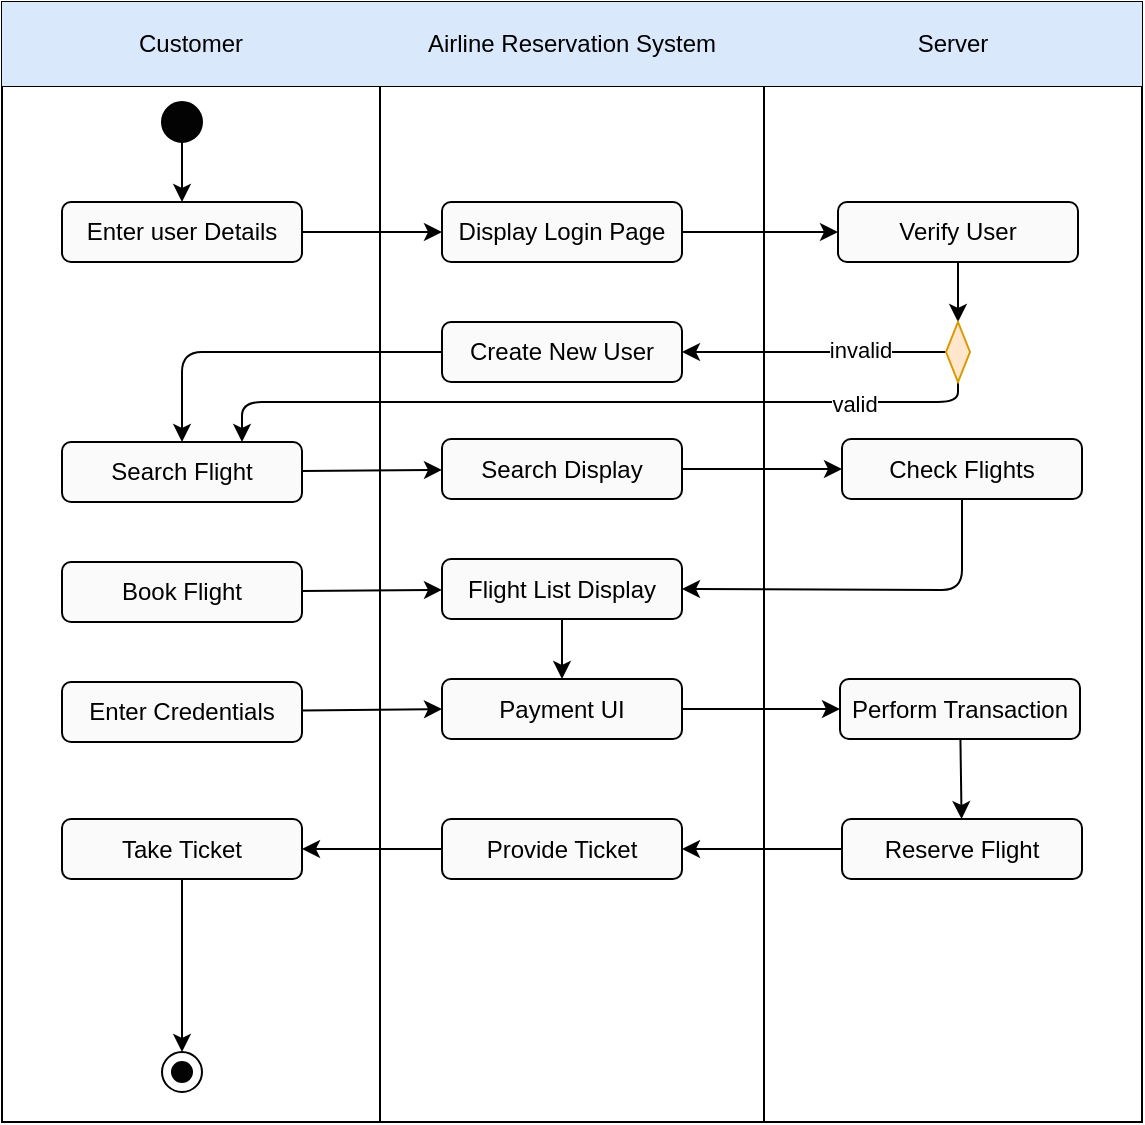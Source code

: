 <mxfile>
    <diagram id="-pkkqiuKd9j2AQFEiCnK" name="Page-1">
        <mxGraphModel dx="485" dy="388" grid="1" gridSize="10" guides="1" tooltips="1" connect="1" arrows="1" fold="1" page="1" pageScale="1" pageWidth="850" pageHeight="1100" math="0" shadow="0">
            <root>
                <mxCell id="0"/>
                <mxCell id="1" parent="0"/>
                <mxCell id="2" value="" style="shape=table;html=1;whiteSpace=wrap;startSize=0;container=1;collapsible=0;childLayout=tableLayout;" parent="1" vertex="1">
                    <mxGeometry x="140" y="20" width="570" height="560" as="geometry"/>
                </mxCell>
                <mxCell id="3" value="" style="shape=tableRow;horizontal=0;startSize=0;swimlaneHead=0;swimlaneBody=0;top=0;left=0;bottom=0;right=0;collapsible=0;dropTarget=0;fillColor=none;points=[[0,0.5],[1,0.5]];portConstraint=eastwest;" parent="2" vertex="1">
                    <mxGeometry width="570" height="42" as="geometry"/>
                </mxCell>
                <mxCell id="4" value="Customer" style="shape=partialRectangle;html=1;whiteSpace=wrap;connectable=0;fillColor=#dae8fc;top=0;left=0;bottom=0;right=0;overflow=hidden;strokeColor=#6c8ebf;" parent="3" vertex="1">
                    <mxGeometry width="189" height="42" as="geometry">
                        <mxRectangle width="189" height="42" as="alternateBounds"/>
                    </mxGeometry>
                </mxCell>
                <mxCell id="5" value="Airline Reservation System" style="shape=partialRectangle;html=1;whiteSpace=wrap;connectable=0;fillColor=#dae8fc;top=0;left=0;bottom=0;right=0;overflow=hidden;strokeColor=#6c8ebf;" parent="3" vertex="1">
                    <mxGeometry x="189" width="192" height="42" as="geometry">
                        <mxRectangle width="192" height="42" as="alternateBounds"/>
                    </mxGeometry>
                </mxCell>
                <mxCell id="6" value="Server" style="shape=partialRectangle;html=1;whiteSpace=wrap;connectable=0;fillColor=#dae8fc;top=0;left=0;bottom=0;right=0;overflow=hidden;strokeColor=#6c8ebf;" parent="3" vertex="1">
                    <mxGeometry x="381" width="189" height="42" as="geometry">
                        <mxRectangle width="189" height="42" as="alternateBounds"/>
                    </mxGeometry>
                </mxCell>
                <mxCell id="11" value="" style="shape=tableRow;horizontal=0;startSize=0;swimlaneHead=0;swimlaneBody=0;top=0;left=0;bottom=0;right=0;collapsible=0;dropTarget=0;fillColor=none;points=[[0,0.5],[1,0.5]];portConstraint=eastwest;" parent="2" vertex="1">
                    <mxGeometry y="42" width="570" height="518" as="geometry"/>
                </mxCell>
                <mxCell id="12" value="" style="shape=partialRectangle;html=1;whiteSpace=wrap;connectable=0;fillColor=none;top=0;left=0;bottom=0;right=0;overflow=hidden;" parent="11" vertex="1">
                    <mxGeometry width="189" height="518" as="geometry">
                        <mxRectangle width="189" height="518" as="alternateBounds"/>
                    </mxGeometry>
                </mxCell>
                <mxCell id="13" value="" style="shape=partialRectangle;html=1;whiteSpace=wrap;connectable=0;fillColor=none;top=0;left=0;bottom=0;right=0;overflow=hidden;" parent="11" vertex="1">
                    <mxGeometry x="189" width="192" height="518" as="geometry">
                        <mxRectangle width="192" height="518" as="alternateBounds"/>
                    </mxGeometry>
                </mxCell>
                <mxCell id="14" value="" style="shape=partialRectangle;html=1;whiteSpace=wrap;connectable=0;fillColor=none;top=0;left=0;bottom=0;right=0;overflow=hidden;pointerEvents=1;" parent="11" vertex="1">
                    <mxGeometry x="381" width="189" height="518" as="geometry">
                        <mxRectangle width="189" height="518" as="alternateBounds"/>
                    </mxGeometry>
                </mxCell>
                <mxCell id="40" style="edgeStyle=none;html=1;" edge="1" parent="1" source="18" target="19">
                    <mxGeometry relative="1" as="geometry"/>
                </mxCell>
                <mxCell id="18" value="" style="ellipse;whiteSpace=wrap;html=1;fillColor=#030303;" parent="1" vertex="1">
                    <mxGeometry x="220" y="70" width="20" height="20" as="geometry"/>
                </mxCell>
                <mxCell id="41" style="edgeStyle=none;html=1;" edge="1" parent="1" source="19" target="20">
                    <mxGeometry relative="1" as="geometry"/>
                </mxCell>
                <mxCell id="19" value="Enter user Details" style="whiteSpace=wrap;html=1;fillColor=#FAFAFA;rounded=1;" parent="1" vertex="1">
                    <mxGeometry x="170" y="120" width="120" height="30" as="geometry"/>
                </mxCell>
                <mxCell id="44" style="edgeStyle=none;html=1;entryX=0;entryY=0.5;entryDx=0;entryDy=0;" edge="1" parent="1" source="20" target="23">
                    <mxGeometry relative="1" as="geometry"/>
                </mxCell>
                <mxCell id="20" value="Display Login Page" style="whiteSpace=wrap;html=1;fillColor=#FAFAFA;rounded=1;" parent="1" vertex="1">
                    <mxGeometry x="360" y="120" width="120" height="30" as="geometry"/>
                </mxCell>
                <mxCell id="51" style="edgeStyle=none;html=1;" edge="1" parent="1" source="21" target="29">
                    <mxGeometry relative="1" as="geometry"/>
                </mxCell>
                <mxCell id="21" value="Search Display" style="whiteSpace=wrap;html=1;fillColor=#FAFAFA;rounded=1;" parent="1" vertex="1">
                    <mxGeometry x="360" y="238.5" width="120" height="30" as="geometry"/>
                </mxCell>
                <mxCell id="50" style="edgeStyle=none;html=1;" edge="1" parent="1" source="22" target="21">
                    <mxGeometry relative="1" as="geometry"/>
                </mxCell>
                <mxCell id="22" value="Search Flight" style="whiteSpace=wrap;html=1;fillColor=#FAFAFA;rounded=1;" parent="1" vertex="1">
                    <mxGeometry x="170" y="240" width="120" height="30" as="geometry"/>
                </mxCell>
                <mxCell id="25" style="edgeStyle=none;html=1;" edge="1" parent="1" source="23" target="24">
                    <mxGeometry relative="1" as="geometry"/>
                </mxCell>
                <mxCell id="23" value="Verify User" style="whiteSpace=wrap;html=1;fillColor=#FAFAFA;rounded=1;" vertex="1" parent="1">
                    <mxGeometry x="558" y="120" width="120" height="30" as="geometry"/>
                </mxCell>
                <mxCell id="45" style="edgeStyle=none;html=1;entryX=1;entryY=0.5;entryDx=0;entryDy=0;" edge="1" parent="1" source="24" target="28">
                    <mxGeometry relative="1" as="geometry"/>
                </mxCell>
                <mxCell id="47" value="invalid" style="edgeLabel;html=1;align=center;verticalAlign=middle;resizable=0;points=[];" vertex="1" connectable="0" parent="45">
                    <mxGeometry x="-0.489" y="-1" relative="1" as="geometry">
                        <mxPoint x="-10" as="offset"/>
                    </mxGeometry>
                </mxCell>
                <mxCell id="48" style="edgeStyle=none;html=1;entryX=0.75;entryY=0;entryDx=0;entryDy=0;" edge="1" parent="1" source="24" target="22">
                    <mxGeometry relative="1" as="geometry">
                        <Array as="points">
                            <mxPoint x="618" y="220"/>
                            <mxPoint x="260" y="220"/>
                        </Array>
                    </mxGeometry>
                </mxCell>
                <mxCell id="49" value="valid" style="edgeLabel;html=1;align=center;verticalAlign=middle;resizable=0;points=[];" vertex="1" connectable="0" parent="48">
                    <mxGeometry x="-0.67" y="1" relative="1" as="geometry">
                        <mxPoint x="2" as="offset"/>
                    </mxGeometry>
                </mxCell>
                <mxCell id="24" value="" style="rhombus;whiteSpace=wrap;html=1;fillColor=#ffe6cc;strokeColor=#d79b00;" vertex="1" parent="1">
                    <mxGeometry x="612" y="180" width="12" height="30" as="geometry"/>
                </mxCell>
                <mxCell id="46" style="edgeStyle=none;html=1;entryX=0.5;entryY=0;entryDx=0;entryDy=0;" edge="1" parent="1" source="28" target="22">
                    <mxGeometry relative="1" as="geometry">
                        <Array as="points">
                            <mxPoint x="230" y="195"/>
                        </Array>
                    </mxGeometry>
                </mxCell>
                <mxCell id="28" value="Create New User" style="whiteSpace=wrap;html=1;fillColor=#FAFAFA;rounded=1;" vertex="1" parent="1">
                    <mxGeometry x="360" y="180" width="120" height="30" as="geometry"/>
                </mxCell>
                <mxCell id="52" style="edgeStyle=none;html=1;entryX=1;entryY=0.5;entryDx=0;entryDy=0;" edge="1" parent="1" source="29" target="30">
                    <mxGeometry relative="1" as="geometry">
                        <Array as="points">
                            <mxPoint x="620" y="314"/>
                        </Array>
                    </mxGeometry>
                </mxCell>
                <mxCell id="29" value="Check Flights" style="whiteSpace=wrap;html=1;fillColor=#FAFAFA;rounded=1;" vertex="1" parent="1">
                    <mxGeometry x="560" y="238.5" width="120" height="30" as="geometry"/>
                </mxCell>
                <mxCell id="54" style="edgeStyle=none;html=1;" edge="1" parent="1" source="30" target="33">
                    <mxGeometry relative="1" as="geometry"/>
                </mxCell>
                <mxCell id="30" value="Flight List Display" style="whiteSpace=wrap;html=1;fillColor=#FAFAFA;rounded=1;" vertex="1" parent="1">
                    <mxGeometry x="360" y="298.5" width="120" height="30" as="geometry"/>
                </mxCell>
                <mxCell id="53" style="edgeStyle=none;html=1;" edge="1" parent="1" source="31" target="30">
                    <mxGeometry relative="1" as="geometry"/>
                </mxCell>
                <mxCell id="31" value="Book Flight" style="whiteSpace=wrap;html=1;fillColor=#FAFAFA;rounded=1;" vertex="1" parent="1">
                    <mxGeometry x="170" y="300" width="120" height="30" as="geometry"/>
                </mxCell>
                <mxCell id="57" style="edgeStyle=none;html=1;" edge="1" parent="1" source="32" target="36">
                    <mxGeometry relative="1" as="geometry"/>
                </mxCell>
                <mxCell id="32" value="Reserve Flight" style="whiteSpace=wrap;html=1;fillColor=#FAFAFA;rounded=1;" vertex="1" parent="1">
                    <mxGeometry x="560" y="428.5" width="120" height="30" as="geometry"/>
                </mxCell>
                <mxCell id="63" style="edgeStyle=none;html=1;entryX=0;entryY=0.5;entryDx=0;entryDy=0;" edge="1" parent="1" source="33" target="62">
                    <mxGeometry relative="1" as="geometry"/>
                </mxCell>
                <mxCell id="33" value="Payment UI" style="whiteSpace=wrap;html=1;fillColor=#FAFAFA;rounded=1;" vertex="1" parent="1">
                    <mxGeometry x="360" y="358.5" width="120" height="30" as="geometry"/>
                </mxCell>
                <mxCell id="55" style="edgeStyle=none;html=1;entryX=0;entryY=0.5;entryDx=0;entryDy=0;" edge="1" parent="1" source="34" target="33">
                    <mxGeometry relative="1" as="geometry"/>
                </mxCell>
                <mxCell id="34" value="Enter Credentials" style="whiteSpace=wrap;html=1;fillColor=#FAFAFA;rounded=1;" vertex="1" parent="1">
                    <mxGeometry x="170" y="360" width="120" height="30" as="geometry"/>
                </mxCell>
                <mxCell id="60" style="edgeStyle=none;html=1;" edge="1" parent="1" source="36" target="37">
                    <mxGeometry relative="1" as="geometry"/>
                </mxCell>
                <mxCell id="36" value="Provide Ticket" style="whiteSpace=wrap;html=1;fillColor=#FAFAFA;rounded=1;" vertex="1" parent="1">
                    <mxGeometry x="360" y="428.5" width="120" height="30" as="geometry"/>
                </mxCell>
                <mxCell id="61" style="edgeStyle=none;html=1;entryX=0.5;entryY=0;entryDx=0;entryDy=0;" edge="1" parent="1" source="37" target="39">
                    <mxGeometry relative="1" as="geometry"/>
                </mxCell>
                <mxCell id="37" value="Take Ticket" style="whiteSpace=wrap;html=1;fillColor=#FAFAFA;rounded=1;" vertex="1" parent="1">
                    <mxGeometry x="170" y="428.5" width="120" height="30" as="geometry"/>
                </mxCell>
                <mxCell id="38" value="" style="ellipse;whiteSpace=wrap;html=1;fillColor=#030303;" vertex="1" parent="1">
                    <mxGeometry x="225" y="550" width="10" height="10" as="geometry"/>
                </mxCell>
                <mxCell id="39" value="" style="ellipse;whiteSpace=wrap;html=1;fillColor=none;" vertex="1" parent="1">
                    <mxGeometry x="220" y="545" width="20" height="20" as="geometry"/>
                </mxCell>
                <mxCell id="64" style="edgeStyle=none;html=1;" edge="1" parent="1" source="62" target="32">
                    <mxGeometry relative="1" as="geometry"/>
                </mxCell>
                <mxCell id="62" value="Perform Transaction" style="whiteSpace=wrap;html=1;fillColor=#FAFAFA;rounded=1;" vertex="1" parent="1">
                    <mxGeometry x="559" y="358.5" width="120" height="30" as="geometry"/>
                </mxCell>
            </root>
        </mxGraphModel>
    </diagram>
</mxfile>